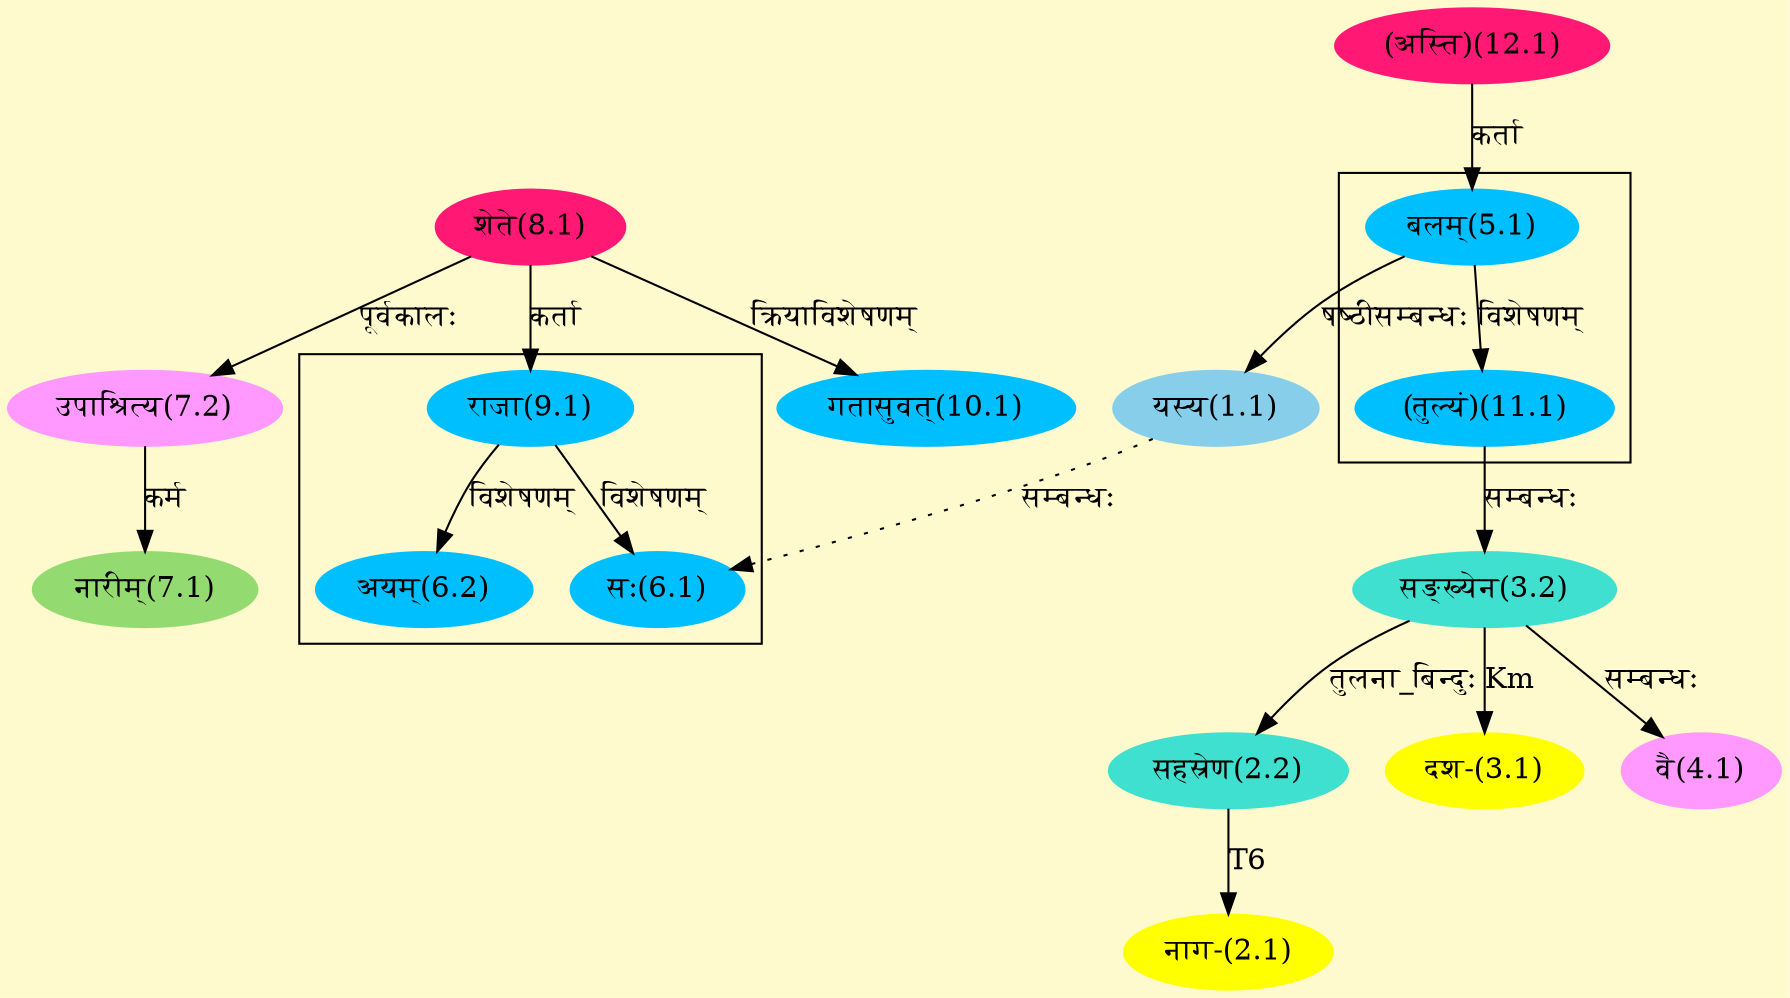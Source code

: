 digraph G{
rankdir=BT;
 compound=true;
 bgcolor="lemonchiffon1";

subgraph cluster_1{
Node6_1 [style=filled, color="#00BFFF" label = "सः(6.1)"]
Node9_1 [style=filled, color="#00BFFF" label = "राजा(9.1)"]
Node6_2 [style=filled, color="#00BFFF" label = "अयम्(6.2)"]

}

subgraph cluster_2{
Node11_1 [style=filled, color="#00BFFF" label = "(तुल्यं)(11.1)"]
Node5_1 [style=filled, color="#00BFFF" label = "बलम्(5.1)"]

}
Node1_1 [style=filled, color="#87CEEB" label = "यस्य(1.1)"]
Node5_1 [style=filled, color="#00BFFF" label = "बलम्(5.1)"]
Node2_1 [style=filled, color="#FFFF00" label = "नाग-(2.1)"]
Node2_2 [style=filled, color="#40E0D0" label = "सहस्रेण(2.2)"]
Node3_2 [style=filled, color="#40E0D0" label = "सङ्ख्येन(3.2)"]
Node3_1 [style=filled, color="#FFFF00" label = "दश-(3.1)"]
Node11_1 [style=filled, color="#00BFFF" label = "(तुल्यं)(11.1)"]
Node4_1 [style=filled, color="#FF99FF" label = "वै(4.1)"]
Node12_1 [style=filled, color="#FF1975" label = "(अस्ति)(12.1)"]
Node6_1 [style=filled, color="#00BFFF" label = "सः(6.1)"]
Node7_1 [style=filled, color="#93DB70" label = "नारीम्(7.1)"]
Node7_2 [style=filled, color="#FF99FF" label = "उपाश्रित्य(7.2)"]
Node8_1 [style=filled, color="#FF1975" label = "शेते(8.1)"]
Node9_1 [style=filled, color="#00BFFF" label = "राजा(9.1)"]
Node [style=filled, color="" label = "()"]
Node10_1 [style=filled, color="#00BFFF" label = "गतासुवत्(10.1)"]
/* Start of Relations section */

Node1_1 -> Node5_1 [  label="षष्ठीसम्बन्धः"  dir="back" ]
Node2_1 -> Node2_2 [  label="T6"  dir="back" ]
Node2_2 -> Node3_2 [  label="तुलना_बिन्दुः"  dir="back" ]
Node3_1 -> Node3_2 [  label="Km"  dir="back" ]
Node3_2 -> Node11_1 [  label="सम्बन्धः"  dir="back" ]
Node4_1 -> Node3_2 [  label="सम्बन्धः"  dir="back" ]
Node5_1 -> Node12_1 [  label="कर्ता"  dir="back" ]
Node6_1 -> Node9_1 [  label="विशेषणम्"  dir="back" ]
Node6_1 -> Node1_1 [ style=dotted label="सम्बन्धः"  dir="back" ]
Node6_2 -> Node9_1 [  label="विशेषणम्"  dir="back" ]
Node7_1 -> Node7_2 [  label="कर्म"  dir="back" ]
Node7_2 -> Node8_1 [  label="पूर्वकालः"  dir="back" ]
Node9_1 -> Node8_1 [  label="कर्ता"  dir="back" ]
Node10_1 -> Node8_1 [  label="क्रियाविशेषणम्"  dir="back" ]
Node11_1 -> Node5_1 [  label="विशेषणम्"  dir="back" ]
}
